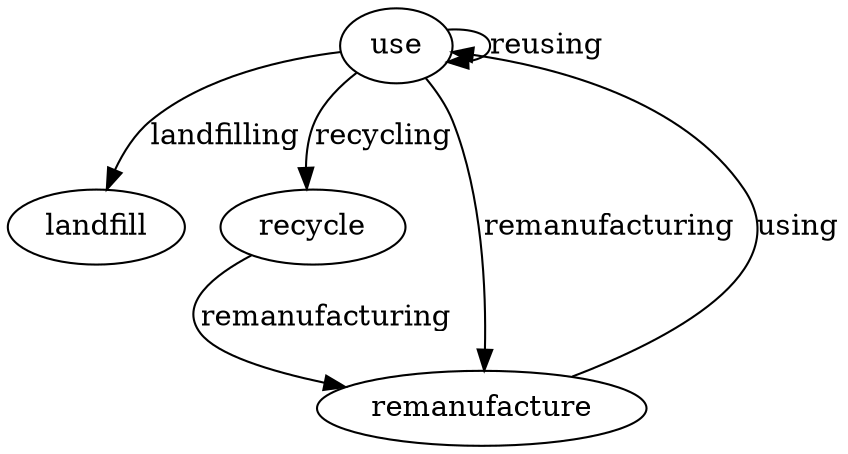 digraph  {
	use -> use	 [label=reusing];
	use -> landfill	 [label=landfilling];
	use -> recycle	 [label=recycling];
	use -> remanufacture	 [label=remanufacturing];
	recycle -> remanufacture	 [label=remanufacturing];
	remanufacture -> use	 [label=using];
}
